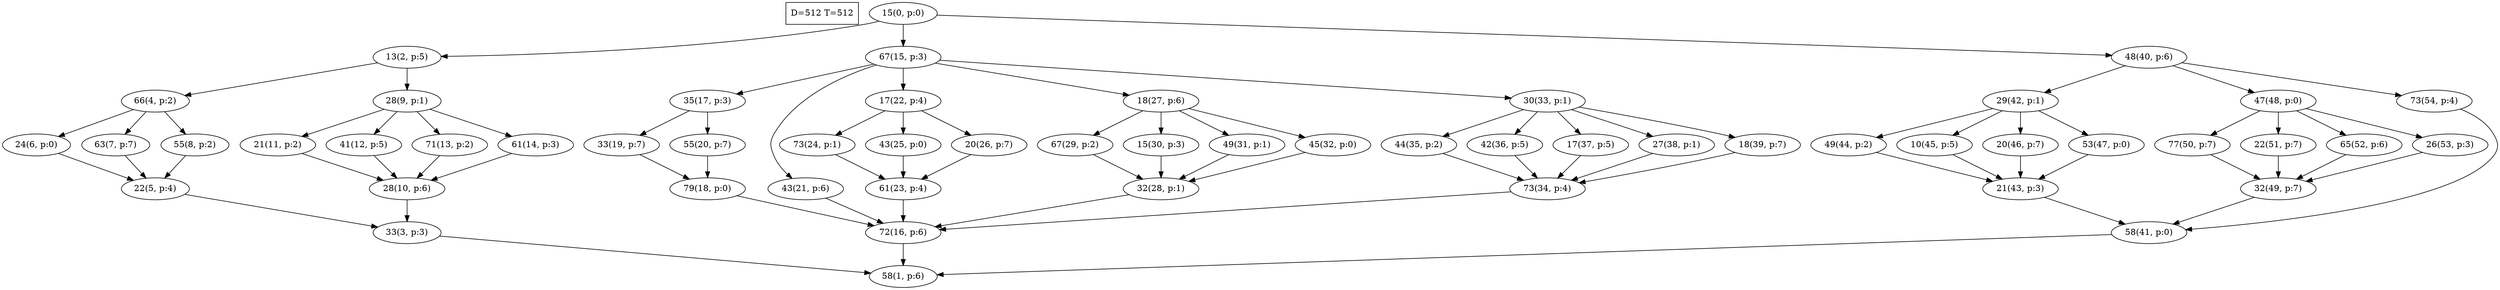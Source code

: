 digraph Task {
i [shape=box, label="D=512 T=512"]; 
0 [label="15(0, p:0)"];
1 [label="58(1, p:6)"];
2 [label="13(2, p:5)"];
3 [label="33(3, p:3)"];
4 [label="66(4, p:2)"];
5 [label="22(5, p:4)"];
6 [label="24(6, p:0)"];
7 [label="63(7, p:7)"];
8 [label="55(8, p:2)"];
9 [label="28(9, p:1)"];
10 [label="28(10, p:6)"];
11 [label="21(11, p:2)"];
12 [label="41(12, p:5)"];
13 [label="71(13, p:2)"];
14 [label="61(14, p:3)"];
15 [label="67(15, p:3)"];
16 [label="72(16, p:6)"];
17 [label="35(17, p:3)"];
18 [label="79(18, p:0)"];
19 [label="33(19, p:7)"];
20 [label="55(20, p:7)"];
21 [label="43(21, p:6)"];
22 [label="17(22, p:4)"];
23 [label="61(23, p:4)"];
24 [label="73(24, p:1)"];
25 [label="43(25, p:0)"];
26 [label="20(26, p:7)"];
27 [label="18(27, p:6)"];
28 [label="32(28, p:1)"];
29 [label="67(29, p:2)"];
30 [label="15(30, p:3)"];
31 [label="49(31, p:1)"];
32 [label="45(32, p:0)"];
33 [label="30(33, p:1)"];
34 [label="73(34, p:4)"];
35 [label="44(35, p:2)"];
36 [label="42(36, p:5)"];
37 [label="17(37, p:5)"];
38 [label="27(38, p:1)"];
39 [label="18(39, p:7)"];
40 [label="48(40, p:6)"];
41 [label="58(41, p:0)"];
42 [label="29(42, p:1)"];
43 [label="21(43, p:3)"];
44 [label="49(44, p:2)"];
45 [label="10(45, p:5)"];
46 [label="20(46, p:7)"];
47 [label="53(47, p:0)"];
48 [label="47(48, p:0)"];
49 [label="32(49, p:7)"];
50 [label="77(50, p:7)"];
51 [label="22(51, p:7)"];
52 [label="65(52, p:6)"];
53 [label="26(53, p:3)"];
54 [label="73(54, p:4)"];
0 -> 2;
0 -> 15;
0 -> 40;
2 -> 4;
2 -> 9;
3 -> 1;
4 -> 6;
4 -> 7;
4 -> 8;
5 -> 3;
6 -> 5;
7 -> 5;
8 -> 5;
9 -> 11;
9 -> 12;
9 -> 13;
9 -> 14;
10 -> 3;
11 -> 10;
12 -> 10;
13 -> 10;
14 -> 10;
15 -> 17;
15 -> 21;
15 -> 22;
15 -> 27;
15 -> 33;
16 -> 1;
17 -> 19;
17 -> 20;
18 -> 16;
19 -> 18;
20 -> 18;
21 -> 16;
22 -> 24;
22 -> 25;
22 -> 26;
23 -> 16;
24 -> 23;
25 -> 23;
26 -> 23;
27 -> 29;
27 -> 30;
27 -> 31;
27 -> 32;
28 -> 16;
29 -> 28;
30 -> 28;
31 -> 28;
32 -> 28;
33 -> 35;
33 -> 36;
33 -> 37;
33 -> 38;
33 -> 39;
34 -> 16;
35 -> 34;
36 -> 34;
37 -> 34;
38 -> 34;
39 -> 34;
40 -> 42;
40 -> 48;
40 -> 54;
41 -> 1;
42 -> 44;
42 -> 45;
42 -> 46;
42 -> 47;
43 -> 41;
44 -> 43;
45 -> 43;
46 -> 43;
47 -> 43;
48 -> 50;
48 -> 51;
48 -> 52;
48 -> 53;
49 -> 41;
50 -> 49;
51 -> 49;
52 -> 49;
53 -> 49;
54 -> 41;
}